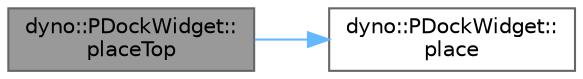 digraph "dyno::PDockWidget::placeTop"
{
 // LATEX_PDF_SIZE
  bgcolor="transparent";
  edge [fontname=Helvetica,fontsize=10,labelfontname=Helvetica,labelfontsize=10];
  node [fontname=Helvetica,fontsize=10,shape=box,height=0.2,width=0.4];
  rankdir="LR";
  Node1 [id="Node000001",label="dyno::PDockWidget::\lplaceTop",height=0.2,width=0.4,color="gray40", fillcolor="grey60", style="filled", fontcolor="black",tooltip=" "];
  Node1 -> Node2 [id="edge1_Node000001_Node000002",color="steelblue1",style="solid",tooltip=" "];
  Node2 [id="Node000002",label="dyno::PDockWidget::\lplace",height=0.2,width=0.4,color="grey40", fillcolor="white", style="filled",URL="$classdyno_1_1_p_dock_widget.html#a7a14f43a55c31935c20a9f35c50a476b",tooltip=" "];
}
